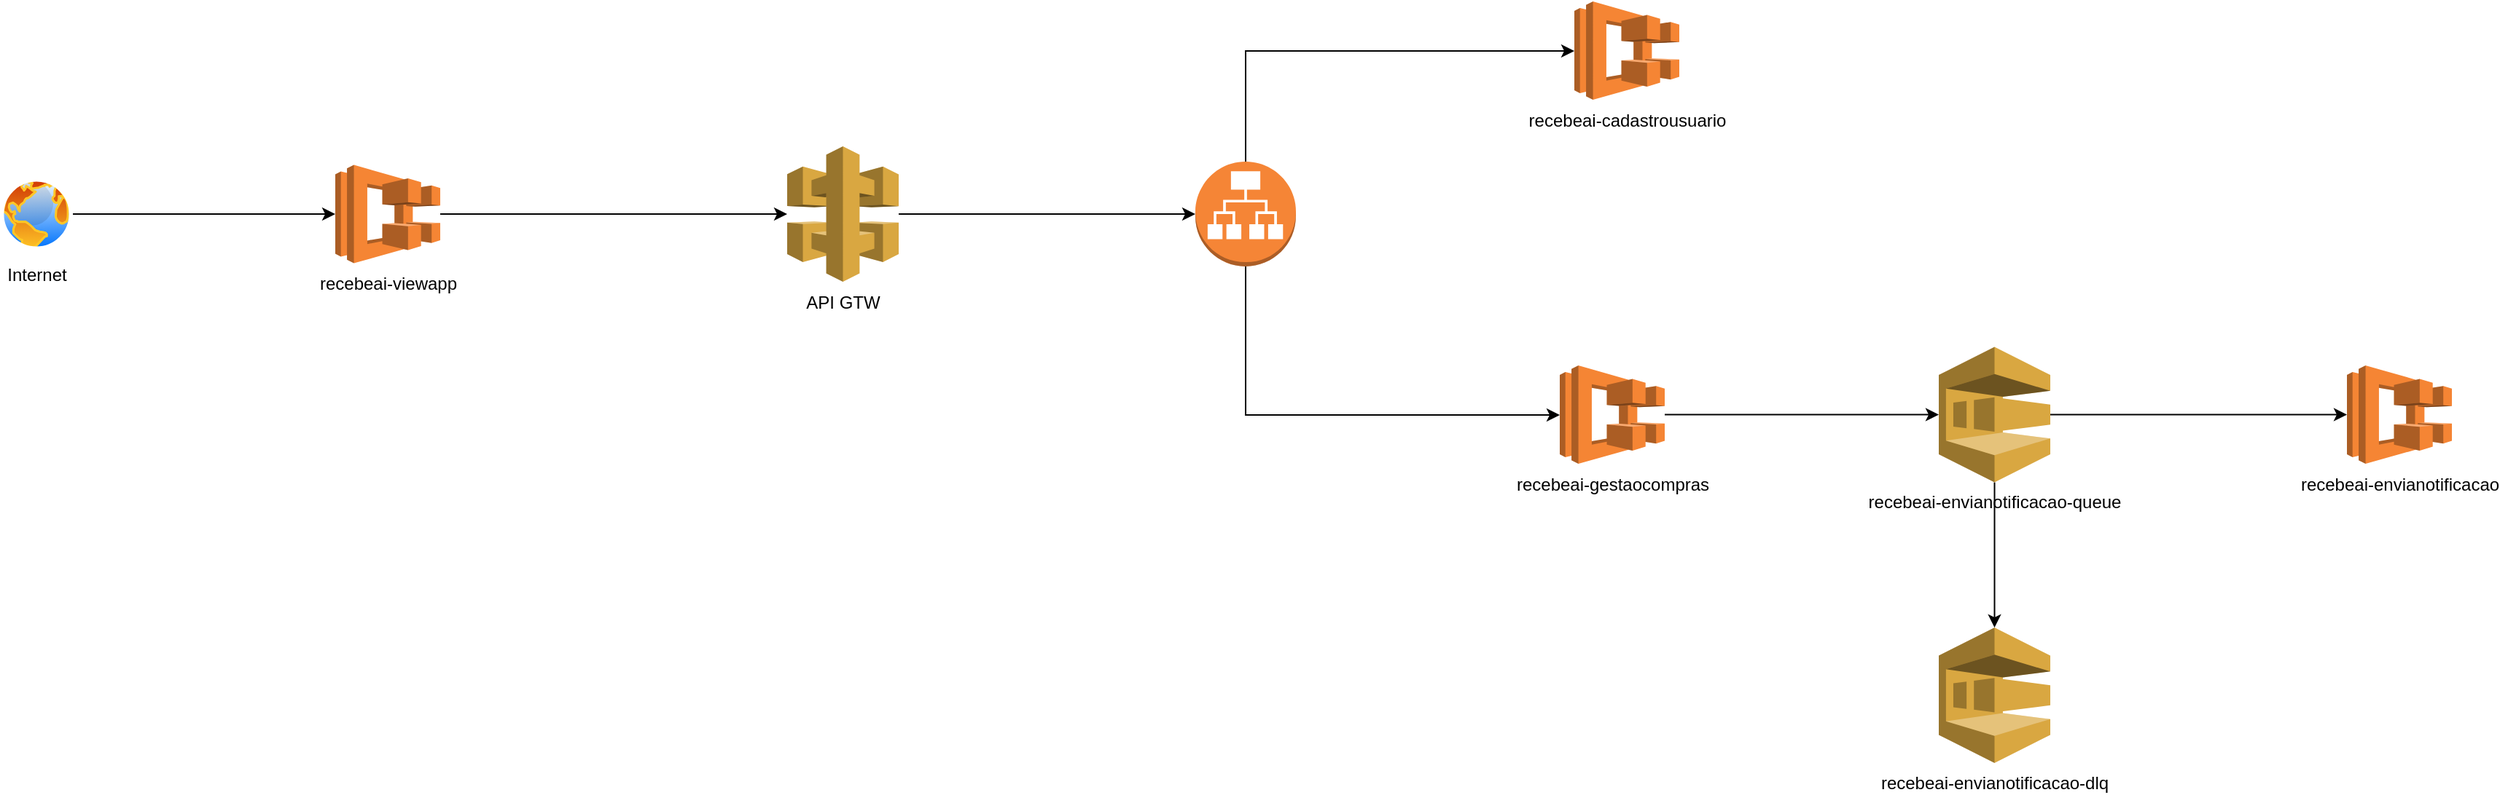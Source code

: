 <mxfile version="21.6.1" type="device" pages="2">
  <diagram name="RecebeAiArquiteturaMacro" id="Id7sVAhMLvDUztWzY_60">
    <mxGraphModel dx="2926" dy="969" grid="1" gridSize="10" guides="1" tooltips="1" connect="1" arrows="1" fold="1" page="1" pageScale="1" pageWidth="827" pageHeight="1169" background="#ffffff" math="0" shadow="0">
      <root>
        <mxCell id="0" />
        <mxCell id="1" parent="0" />
        <mxCell id="eEjnMIYksbYZ7L1E-AoR-1" value="recebeai-envianotificacao" style="outlineConnect=0;dashed=0;verticalLabelPosition=bottom;verticalAlign=top;align=center;html=1;shape=mxgraph.aws3.ecs;fillColor=#F58534;gradientColor=none;" vertex="1" parent="1">
          <mxGeometry x="760" y="350" width="72" height="67.5" as="geometry" />
        </mxCell>
        <mxCell id="eEjnMIYksbYZ7L1E-AoR-8" style="edgeStyle=orthogonalEdgeStyle;rounded=0;orthogonalLoop=1;jettySize=auto;html=1;" edge="1" parent="1" source="eEjnMIYksbYZ7L1E-AoR-2" target="eEjnMIYksbYZ7L1E-AoR-7">
          <mxGeometry relative="1" as="geometry" />
        </mxCell>
        <mxCell id="eEjnMIYksbYZ7L1E-AoR-2" value="recebeai-gestaocompras" style="outlineConnect=0;dashed=0;verticalLabelPosition=bottom;verticalAlign=top;align=center;html=1;shape=mxgraph.aws3.ecs;fillColor=#F58534;gradientColor=none;" vertex="1" parent="1">
          <mxGeometry x="220" y="350" width="72" height="67.5" as="geometry" />
        </mxCell>
        <mxCell id="eEjnMIYksbYZ7L1E-AoR-15" style="edgeStyle=orthogonalEdgeStyle;rounded=0;orthogonalLoop=1;jettySize=auto;html=1;" edge="1" parent="1" source="eEjnMIYksbYZ7L1E-AoR-3" target="eEjnMIYksbYZ7L1E-AoR-12">
          <mxGeometry relative="1" as="geometry" />
        </mxCell>
        <mxCell id="eEjnMIYksbYZ7L1E-AoR-3" value="recebeai-viewapp" style="outlineConnect=0;dashed=0;verticalLabelPosition=bottom;verticalAlign=top;align=center;html=1;shape=mxgraph.aws3.ecs;fillColor=#F58534;gradientColor=none;" vertex="1" parent="1">
          <mxGeometry x="-620" y="212.25" width="72" height="67.5" as="geometry" />
        </mxCell>
        <mxCell id="eEjnMIYksbYZ7L1E-AoR-6" style="edgeStyle=orthogonalEdgeStyle;rounded=0;orthogonalLoop=1;jettySize=auto;html=1;" edge="1" parent="1" source="eEjnMIYksbYZ7L1E-AoR-4" target="eEjnMIYksbYZ7L1E-AoR-2">
          <mxGeometry relative="1" as="geometry">
            <Array as="points">
              <mxPoint x="5" y="384" />
            </Array>
          </mxGeometry>
        </mxCell>
        <mxCell id="eEjnMIYksbYZ7L1E-AoR-18" style="edgeStyle=orthogonalEdgeStyle;rounded=0;orthogonalLoop=1;jettySize=auto;html=1;" edge="1" parent="1" source="eEjnMIYksbYZ7L1E-AoR-4" target="eEjnMIYksbYZ7L1E-AoR-14">
          <mxGeometry relative="1" as="geometry">
            <Array as="points">
              <mxPoint x="4" y="134" />
            </Array>
          </mxGeometry>
        </mxCell>
        <mxCell id="eEjnMIYksbYZ7L1E-AoR-4" value="" style="outlineConnect=0;dashed=0;verticalLabelPosition=bottom;verticalAlign=top;align=center;html=1;shape=mxgraph.aws3.application_load_balancer;fillColor=#F58536;gradientColor=none;" vertex="1" parent="1">
          <mxGeometry x="-30" y="210" width="69" height="72" as="geometry" />
        </mxCell>
        <mxCell id="eEjnMIYksbYZ7L1E-AoR-9" style="edgeStyle=orthogonalEdgeStyle;rounded=0;orthogonalLoop=1;jettySize=auto;html=1;" edge="1" parent="1" source="eEjnMIYksbYZ7L1E-AoR-7" target="eEjnMIYksbYZ7L1E-AoR-1">
          <mxGeometry relative="1" as="geometry" />
        </mxCell>
        <mxCell id="eEjnMIYksbYZ7L1E-AoR-11" style="edgeStyle=orthogonalEdgeStyle;rounded=0;orthogonalLoop=1;jettySize=auto;html=1;" edge="1" parent="1" source="eEjnMIYksbYZ7L1E-AoR-7" target="eEjnMIYksbYZ7L1E-AoR-10">
          <mxGeometry relative="1" as="geometry" />
        </mxCell>
        <mxCell id="eEjnMIYksbYZ7L1E-AoR-7" value="recebeai-envianotificacao-queue" style="outlineConnect=0;dashed=0;verticalLabelPosition=bottom;verticalAlign=top;align=center;html=1;shape=mxgraph.aws3.sqs;fillColor=#D9A741;gradientColor=none;" vertex="1" parent="1">
          <mxGeometry x="480" y="337.25" width="76.5" height="93" as="geometry" />
        </mxCell>
        <mxCell id="eEjnMIYksbYZ7L1E-AoR-10" value="recebeai-envianotificacao-dlq" style="outlineConnect=0;dashed=0;verticalLabelPosition=bottom;verticalAlign=top;align=center;html=1;shape=mxgraph.aws3.sqs;fillColor=#D9A741;gradientColor=none;" vertex="1" parent="1">
          <mxGeometry x="480" y="530" width="76.5" height="93" as="geometry" />
        </mxCell>
        <mxCell id="eEjnMIYksbYZ7L1E-AoR-13" style="edgeStyle=orthogonalEdgeStyle;rounded=0;orthogonalLoop=1;jettySize=auto;html=1;" edge="1" parent="1" source="eEjnMIYksbYZ7L1E-AoR-12" target="eEjnMIYksbYZ7L1E-AoR-4">
          <mxGeometry relative="1" as="geometry" />
        </mxCell>
        <mxCell id="eEjnMIYksbYZ7L1E-AoR-12" value="API GTW" style="outlineConnect=0;dashed=0;verticalLabelPosition=bottom;verticalAlign=top;align=center;html=1;shape=mxgraph.aws3.api_gateway;fillColor=#D9A741;gradientColor=none;" vertex="1" parent="1">
          <mxGeometry x="-310" y="199.5" width="76.5" height="93" as="geometry" />
        </mxCell>
        <mxCell id="eEjnMIYksbYZ7L1E-AoR-14" value="recebeai-cadastrousuario" style="outlineConnect=0;dashed=0;verticalLabelPosition=bottom;verticalAlign=top;align=center;html=1;shape=mxgraph.aws3.ecs;fillColor=#F58534;gradientColor=none;" vertex="1" parent="1">
          <mxGeometry x="230" y="100" width="72" height="67.5" as="geometry" />
        </mxCell>
        <mxCell id="eEjnMIYksbYZ7L1E-AoR-17" style="edgeStyle=orthogonalEdgeStyle;rounded=0;orthogonalLoop=1;jettySize=auto;html=1;" edge="1" parent="1" source="eEjnMIYksbYZ7L1E-AoR-16" target="eEjnMIYksbYZ7L1E-AoR-3">
          <mxGeometry relative="1" as="geometry" />
        </mxCell>
        <mxCell id="eEjnMIYksbYZ7L1E-AoR-16" value="Internet" style="image;aspect=fixed;perimeter=ellipsePerimeter;html=1;align=center;shadow=0;dashed=0;spacingTop=3;image=img/lib/active_directory/internet_globe.svg;" vertex="1" parent="1">
          <mxGeometry x="-850" y="221" width="50" height="50" as="geometry" />
        </mxCell>
      </root>
    </mxGraphModel>
  </diagram>
  <diagram id="r4fga45CLa4eNMmriodq" name="RecebeAiArquitetura">
    <mxGraphModel dx="2320" dy="909" grid="1" gridSize="10" guides="1" tooltips="1" connect="1" arrows="1" fold="1" page="1" pageScale="1" pageWidth="827" pageHeight="1169" math="0" shadow="0">
      <root>
        <mxCell id="0" />
        <mxCell id="1" parent="0" />
        <mxCell id="bH80pU6UcvnWhh0bGEpm-1" value="recebeai-envianotificacao" style="outlineConnect=0;dashed=0;verticalLabelPosition=bottom;verticalAlign=top;align=center;html=1;shape=mxgraph.aws3.ecs;fillColor=#F58534;gradientColor=none;" vertex="1" parent="1">
          <mxGeometry x="760" y="350" width="72" height="67.5" as="geometry" />
        </mxCell>
        <mxCell id="bH80pU6UcvnWhh0bGEpm-2" style="edgeStyle=orthogonalEdgeStyle;rounded=0;orthogonalLoop=1;jettySize=auto;html=1;" edge="1" parent="1" source="bH80pU6UcvnWhh0bGEpm-3" target="bH80pU6UcvnWhh0bGEpm-11">
          <mxGeometry relative="1" as="geometry" />
        </mxCell>
        <mxCell id="bH80pU6UcvnWhh0bGEpm-3" value="recebeai-gestaocompras" style="outlineConnect=0;dashed=0;verticalLabelPosition=bottom;verticalAlign=top;align=center;html=1;shape=mxgraph.aws3.ecs;fillColor=#F58534;gradientColor=none;" vertex="1" parent="1">
          <mxGeometry x="220" y="350" width="72" height="67.5" as="geometry" />
        </mxCell>
        <mxCell id="bH80pU6UcvnWhh0bGEpm-4" style="edgeStyle=orthogonalEdgeStyle;rounded=0;orthogonalLoop=1;jettySize=auto;html=1;" edge="1" parent="1" source="bH80pU6UcvnWhh0bGEpm-5" target="bH80pU6UcvnWhh0bGEpm-8">
          <mxGeometry relative="1" as="geometry">
            <mxPoint x="-310" y="246" as="targetPoint" />
          </mxGeometry>
        </mxCell>
        <mxCell id="bH80pU6UcvnWhh0bGEpm-5" value="recebeai-viewapp" style="outlineConnect=0;dashed=0;verticalLabelPosition=bottom;verticalAlign=top;align=center;html=1;shape=mxgraph.aws3.ecs;fillColor=#F58534;gradientColor=none;" vertex="1" parent="1">
          <mxGeometry x="-260" y="212.25" width="72" height="67.5" as="geometry" />
        </mxCell>
        <mxCell id="bH80pU6UcvnWhh0bGEpm-6" style="edgeStyle=orthogonalEdgeStyle;rounded=0;orthogonalLoop=1;jettySize=auto;html=1;" edge="1" parent="1" source="bH80pU6UcvnWhh0bGEpm-8" target="bH80pU6UcvnWhh0bGEpm-3">
          <mxGeometry relative="1" as="geometry">
            <Array as="points">
              <mxPoint x="5" y="384" />
            </Array>
          </mxGeometry>
        </mxCell>
        <mxCell id="bH80pU6UcvnWhh0bGEpm-7" style="edgeStyle=orthogonalEdgeStyle;rounded=0;orthogonalLoop=1;jettySize=auto;html=1;" edge="1" parent="1" source="bH80pU6UcvnWhh0bGEpm-8" target="bH80pU6UcvnWhh0bGEpm-15">
          <mxGeometry relative="1" as="geometry">
            <Array as="points">
              <mxPoint x="4" y="134" />
            </Array>
          </mxGeometry>
        </mxCell>
        <mxCell id="bH80pU6UcvnWhh0bGEpm-8" value="Kong - API Gateway" style="outlineConnect=0;dashed=0;verticalLabelPosition=bottom;verticalAlign=top;align=center;html=1;shape=mxgraph.aws3.application_load_balancer;fillColor=#F58536;gradientColor=none;" vertex="1" parent="1">
          <mxGeometry x="-30" y="210" width="69" height="72" as="geometry" />
        </mxCell>
        <mxCell id="bH80pU6UcvnWhh0bGEpm-9" style="edgeStyle=orthogonalEdgeStyle;rounded=0;orthogonalLoop=1;jettySize=auto;html=1;" edge="1" parent="1" source="bH80pU6UcvnWhh0bGEpm-11" target="bH80pU6UcvnWhh0bGEpm-1">
          <mxGeometry relative="1" as="geometry" />
        </mxCell>
        <mxCell id="bH80pU6UcvnWhh0bGEpm-11" value="Rabbit MQ - recebeai-envianotificacao-queue" style="outlineConnect=0;dashed=0;verticalLabelPosition=bottom;verticalAlign=top;align=center;html=1;shape=mxgraph.aws3.sqs;fillColor=#D9A741;gradientColor=none;" vertex="1" parent="1">
          <mxGeometry x="480" y="337.25" width="76.5" height="93" as="geometry" />
        </mxCell>
        <mxCell id="bH80pU6UcvnWhh0bGEpm-15" value="Keycloak - Cadastro de Usuários" style="outlineConnect=0;dashed=0;verticalLabelPosition=bottom;verticalAlign=top;align=center;html=1;shape=mxgraph.aws3.ecs;fillColor=#F58534;gradientColor=none;" vertex="1" parent="1">
          <mxGeometry x="230" y="100" width="72" height="67.5" as="geometry" />
        </mxCell>
        <mxCell id="bH80pU6UcvnWhh0bGEpm-16" style="edgeStyle=orthogonalEdgeStyle;rounded=0;orthogonalLoop=1;jettySize=auto;html=1;" edge="1" parent="1" source="bH80pU6UcvnWhh0bGEpm-17" target="bH80pU6UcvnWhh0bGEpm-5">
          <mxGeometry relative="1" as="geometry" />
        </mxCell>
        <mxCell id="bH80pU6UcvnWhh0bGEpm-17" value="Internet" style="image;aspect=fixed;perimeter=ellipsePerimeter;html=1;align=center;shadow=0;dashed=0;spacingTop=3;image=img/lib/active_directory/internet_globe.svg;" vertex="1" parent="1">
          <mxGeometry x="-490" y="221" width="50" height="50" as="geometry" />
        </mxCell>
      </root>
    </mxGraphModel>
  </diagram>
</mxfile>
